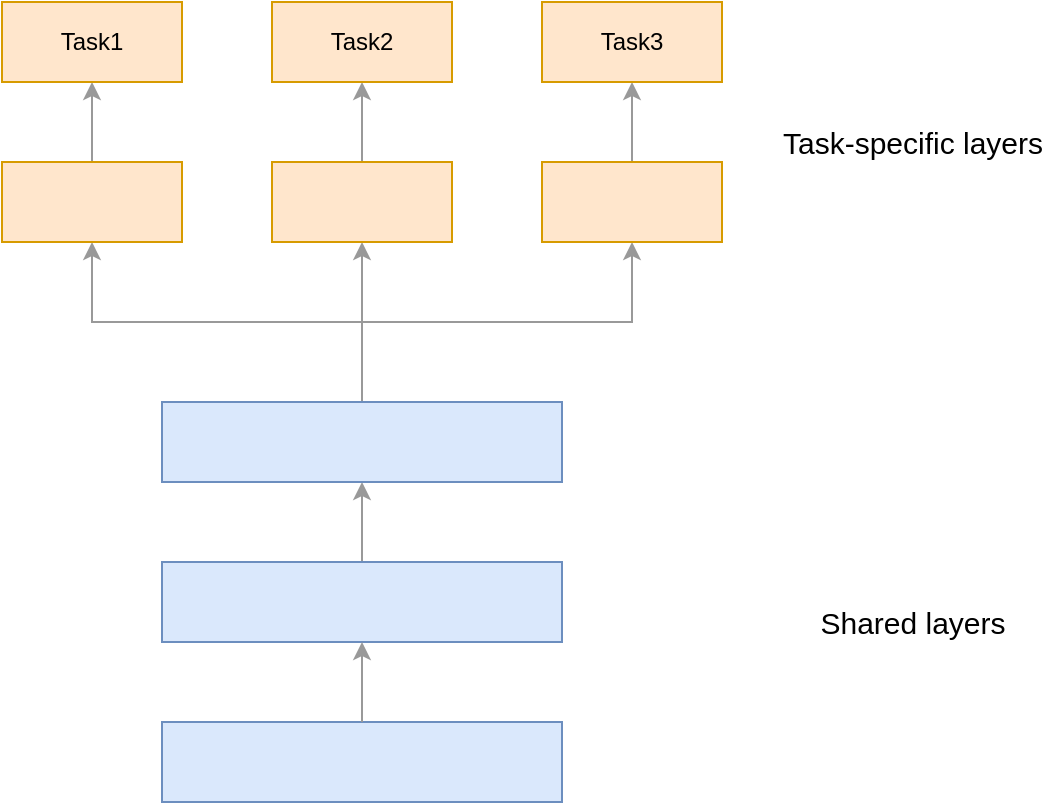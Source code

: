 <mxfile version="15.2.1" type="github"><diagram id="_bM14ulLnD6X_AAfgX8Y" name="Page-1"><mxGraphModel dx="946" dy="614" grid="1" gridSize="10" guides="1" tooltips="1" connect="1" arrows="1" fold="1" page="1" pageScale="1" pageWidth="827" pageHeight="1169" math="0" shadow="0"><root><mxCell id="0"/><mxCell id="1" parent="0"/><mxCell id="VtFkJqcOKFM9OlcT5Rv6-1" value="" style="rounded=0;whiteSpace=wrap;html=1;fillColor=#dae8fc;strokeColor=#6c8ebf;" vertex="1" parent="1"><mxGeometry x="280" y="440" width="200" height="40" as="geometry"/></mxCell><mxCell id="VtFkJqcOKFM9OlcT5Rv6-5" style="edgeStyle=orthogonalEdgeStyle;rounded=0;orthogonalLoop=1;jettySize=auto;html=1;exitX=0.5;exitY=0;exitDx=0;exitDy=0;entryX=0.5;entryY=1;entryDx=0;entryDy=0;fillColor=#f5f5f5;strokeColor=#999999;gradientColor=#b3b3b3;" edge="1" parent="1" source="VtFkJqcOKFM9OlcT5Rv6-2" target="VtFkJqcOKFM9OlcT5Rv6-3"><mxGeometry relative="1" as="geometry"/></mxCell><mxCell id="VtFkJqcOKFM9OlcT5Rv6-2" value="" style="rounded=0;whiteSpace=wrap;html=1;fillColor=#dae8fc;strokeColor=#6c8ebf;" vertex="1" parent="1"><mxGeometry x="280" y="360" width="200" height="40" as="geometry"/></mxCell><mxCell id="VtFkJqcOKFM9OlcT5Rv6-15" style="edgeStyle=orthogonalEdgeStyle;rounded=0;orthogonalLoop=1;jettySize=auto;html=1;exitX=0.5;exitY=0;exitDx=0;exitDy=0;entryX=0.5;entryY=1;entryDx=0;entryDy=0;strokeColor=#999999;" edge="1" parent="1" source="VtFkJqcOKFM9OlcT5Rv6-3" target="VtFkJqcOKFM9OlcT5Rv6-6"><mxGeometry relative="1" as="geometry"/></mxCell><mxCell id="VtFkJqcOKFM9OlcT5Rv6-16" style="edgeStyle=orthogonalEdgeStyle;rounded=0;orthogonalLoop=1;jettySize=auto;html=1;exitX=0.5;exitY=0;exitDx=0;exitDy=0;entryX=0.5;entryY=1;entryDx=0;entryDy=0;strokeColor=#999999;" edge="1" parent="1" source="VtFkJqcOKFM9OlcT5Rv6-3" target="VtFkJqcOKFM9OlcT5Rv6-7"><mxGeometry relative="1" as="geometry"/></mxCell><mxCell id="VtFkJqcOKFM9OlcT5Rv6-17" style="edgeStyle=orthogonalEdgeStyle;rounded=0;orthogonalLoop=1;jettySize=auto;html=1;exitX=0.5;exitY=0;exitDx=0;exitDy=0;entryX=0.5;entryY=1;entryDx=0;entryDy=0;strokeColor=#999999;" edge="1" parent="1" source="VtFkJqcOKFM9OlcT5Rv6-3" target="VtFkJqcOKFM9OlcT5Rv6-8"><mxGeometry relative="1" as="geometry"/></mxCell><mxCell id="VtFkJqcOKFM9OlcT5Rv6-3" value="" style="rounded=0;whiteSpace=wrap;html=1;fillColor=#dae8fc;strokeColor=#6c8ebf;" vertex="1" parent="1"><mxGeometry x="280" y="280" width="200" height="40" as="geometry"/></mxCell><mxCell id="VtFkJqcOKFM9OlcT5Rv6-4" value="" style="endArrow=classic;html=1;exitX=0.5;exitY=0;exitDx=0;exitDy=0;entryX=0.5;entryY=1;entryDx=0;entryDy=0;strokeColor=#999999;" edge="1" parent="1" source="VtFkJqcOKFM9OlcT5Rv6-1" target="VtFkJqcOKFM9OlcT5Rv6-2"><mxGeometry width="50" height="50" relative="1" as="geometry"><mxPoint x="390" y="380" as="sourcePoint"/><mxPoint x="440" y="330" as="targetPoint"/></mxGeometry></mxCell><mxCell id="VtFkJqcOKFM9OlcT5Rv6-12" style="edgeStyle=orthogonalEdgeStyle;rounded=0;orthogonalLoop=1;jettySize=auto;html=1;exitX=0.5;exitY=0;exitDx=0;exitDy=0;entryX=0.5;entryY=1;entryDx=0;entryDy=0;strokeColor=#999999;" edge="1" parent="1" source="VtFkJqcOKFM9OlcT5Rv6-6" target="VtFkJqcOKFM9OlcT5Rv6-9"><mxGeometry relative="1" as="geometry"/></mxCell><mxCell id="VtFkJqcOKFM9OlcT5Rv6-6" value="" style="rounded=0;whiteSpace=wrap;html=1;fillColor=#ffe6cc;strokeColor=#d79b00;" vertex="1" parent="1"><mxGeometry x="200" y="160" width="90" height="40" as="geometry"/></mxCell><mxCell id="VtFkJqcOKFM9OlcT5Rv6-13" style="edgeStyle=orthogonalEdgeStyle;rounded=0;orthogonalLoop=1;jettySize=auto;html=1;exitX=0.5;exitY=0;exitDx=0;exitDy=0;strokeColor=#999999;" edge="1" parent="1" source="VtFkJqcOKFM9OlcT5Rv6-7" target="VtFkJqcOKFM9OlcT5Rv6-10"><mxGeometry relative="1" as="geometry"/></mxCell><mxCell id="VtFkJqcOKFM9OlcT5Rv6-7" value="" style="rounded=0;whiteSpace=wrap;html=1;fillColor=#ffe6cc;strokeColor=#d79b00;" vertex="1" parent="1"><mxGeometry x="335" y="160" width="90" height="40" as="geometry"/></mxCell><mxCell id="VtFkJqcOKFM9OlcT5Rv6-14" style="edgeStyle=orthogonalEdgeStyle;rounded=0;orthogonalLoop=1;jettySize=auto;html=1;exitX=0.5;exitY=0;exitDx=0;exitDy=0;entryX=0.5;entryY=1;entryDx=0;entryDy=0;strokeColor=#999999;" edge="1" parent="1" source="VtFkJqcOKFM9OlcT5Rv6-8" target="VtFkJqcOKFM9OlcT5Rv6-11"><mxGeometry relative="1" as="geometry"/></mxCell><mxCell id="VtFkJqcOKFM9OlcT5Rv6-8" value="" style="rounded=0;whiteSpace=wrap;html=1;fillColor=#ffe6cc;strokeColor=#d79b00;" vertex="1" parent="1"><mxGeometry x="470" y="160" width="90" height="40" as="geometry"/></mxCell><mxCell id="VtFkJqcOKFM9OlcT5Rv6-9" value="Task1" style="rounded=0;whiteSpace=wrap;html=1;fillColor=#ffe6cc;strokeColor=#d79b00;" vertex="1" parent="1"><mxGeometry x="200" y="80" width="90" height="40" as="geometry"/></mxCell><mxCell id="VtFkJqcOKFM9OlcT5Rv6-10" value="Task2" style="rounded=0;whiteSpace=wrap;html=1;fillColor=#ffe6cc;strokeColor=#d79b00;" vertex="1" parent="1"><mxGeometry x="335" y="80" width="90" height="40" as="geometry"/></mxCell><mxCell id="VtFkJqcOKFM9OlcT5Rv6-11" value="Task3" style="rounded=0;whiteSpace=wrap;html=1;fillColor=#ffe6cc;strokeColor=#d79b00;" vertex="1" parent="1"><mxGeometry x="470" y="80" width="90" height="40" as="geometry"/></mxCell><mxCell id="VtFkJqcOKFM9OlcT5Rv6-18" value="Shared layers" style="text;html=1;align=center;verticalAlign=middle;resizable=0;points=[];autosize=1;strokeColor=none;fillColor=none;fontSize=15;" vertex="1" parent="1"><mxGeometry x="600" y="380" width="110" height="20" as="geometry"/></mxCell><mxCell id="VtFkJqcOKFM9OlcT5Rv6-19" value="Task-specific layers" style="text;html=1;align=center;verticalAlign=middle;resizable=0;points=[];autosize=1;strokeColor=none;fillColor=none;fontSize=15;" vertex="1" parent="1"><mxGeometry x="580" y="140" width="150" height="20" as="geometry"/></mxCell></root></mxGraphModel></diagram></mxfile>